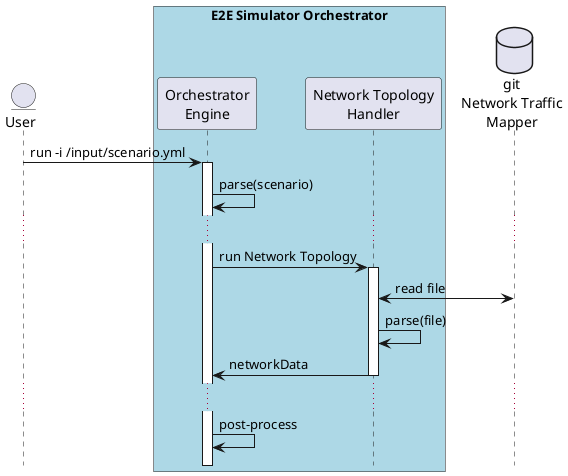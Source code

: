 @startuml
hide footbox
!pragma teoz true

entity "User" as u

box "E2E Simulator Orchestrator" #LightBlue
participant "Orchestrator\nEngine" as orch
participant "Network Topology\nHandler" as hndl
end box

database "git\nNetwork Traffic\nMapper" as srv

u -> orch: run -i /input/scenario.yml
activate orch
orch -> orch: parse(scenario)
...
orch -> hndl: run Network Topology
activate hndl
hndl <-> srv: read file
hndl -> hndl: parse(file)
hndl -> orch: networkData
deactivate hndl
...
orch -> orch: post-process


@enduml